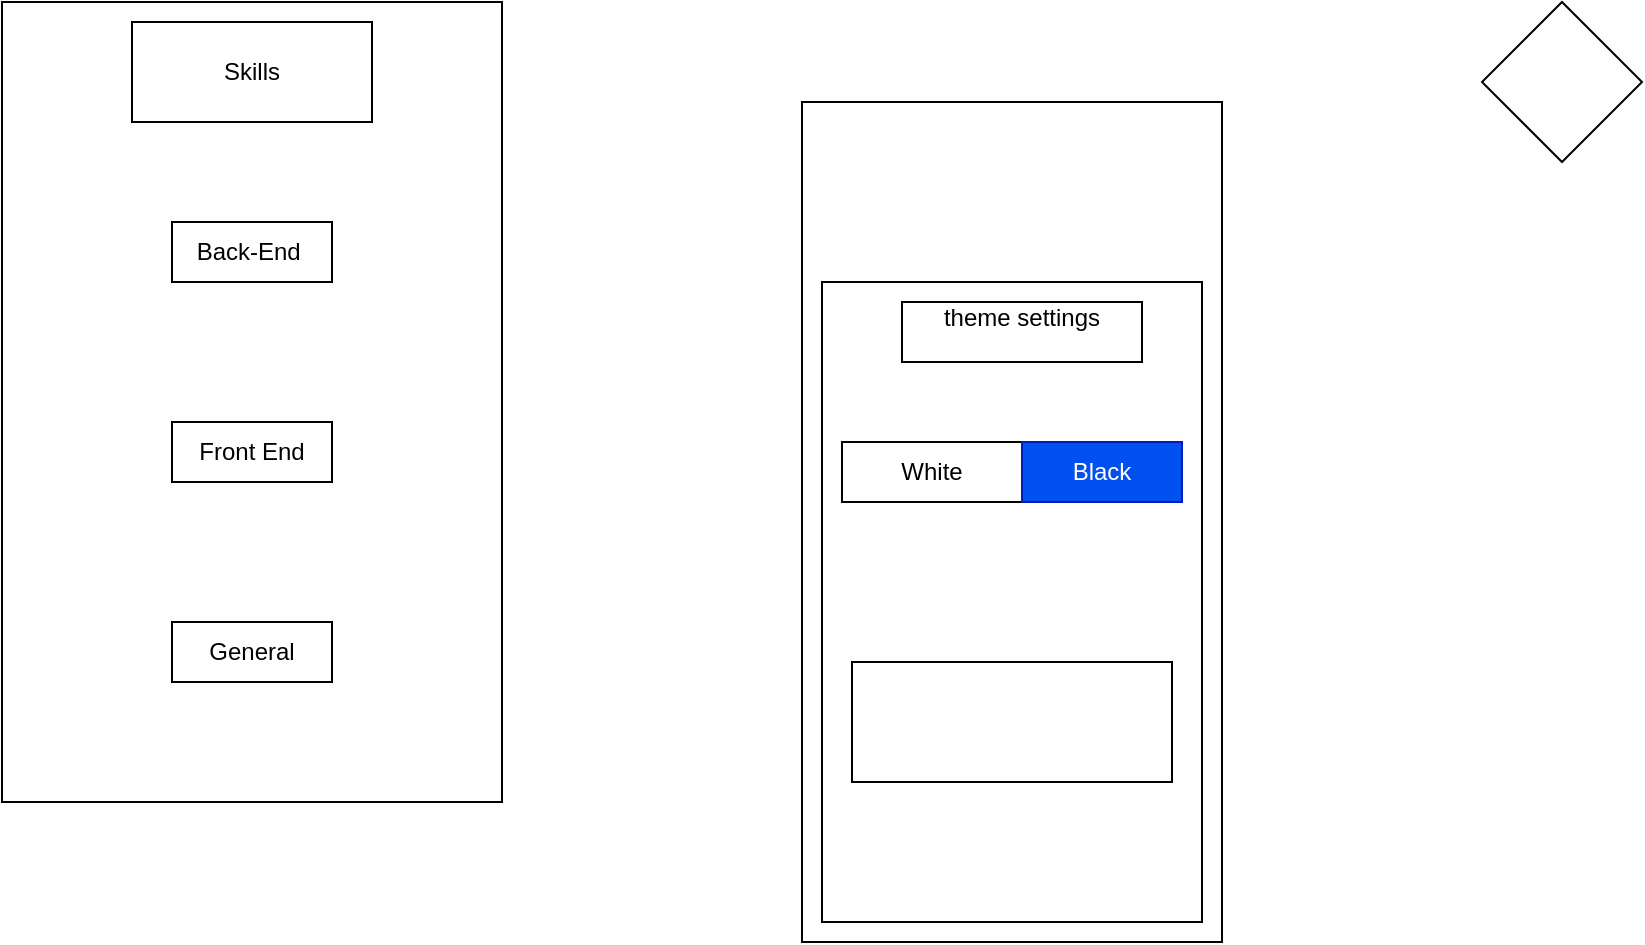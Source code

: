 <mxfile version="26.0.14">
  <diagram name="Page-1" id="8wZgJKjKrU__mTuU6S4J">
    <mxGraphModel dx="1035" dy="522" grid="1" gridSize="10" guides="1" tooltips="1" connect="1" arrows="1" fold="1" page="1" pageScale="1" pageWidth="850" pageHeight="1100" math="0" shadow="0">
      <root>
        <mxCell id="0" />
        <mxCell id="1" parent="0" />
        <mxCell id="8qEUcD1uiPGlTy2jwRuW-1" value="" style="rounded=0;whiteSpace=wrap;html=1;" parent="1" vertex="1">
          <mxGeometry x="280" y="160" width="250" height="400" as="geometry" />
        </mxCell>
        <mxCell id="8qEUcD1uiPGlTy2jwRuW-3" value="Skills" style="rounded=0;whiteSpace=wrap;html=1;" parent="1" vertex="1">
          <mxGeometry x="345" y="170" width="120" height="50" as="geometry" />
        </mxCell>
        <mxCell id="8qEUcD1uiPGlTy2jwRuW-4" value="Back-End&amp;nbsp;" style="rounded=0;whiteSpace=wrap;html=1;" parent="1" vertex="1">
          <mxGeometry x="365" y="270" width="80" height="30" as="geometry" />
        </mxCell>
        <mxCell id="8qEUcD1uiPGlTy2jwRuW-5" value="Front End" style="rounded=0;whiteSpace=wrap;html=1;" parent="1" vertex="1">
          <mxGeometry x="365" y="370" width="80" height="30" as="geometry" />
        </mxCell>
        <mxCell id="8qEUcD1uiPGlTy2jwRuW-6" value="General" style="rounded=0;whiteSpace=wrap;html=1;" parent="1" vertex="1">
          <mxGeometry x="365" y="470" width="80" height="30" as="geometry" />
        </mxCell>
        <mxCell id="GoiQTDRKkJal-jOKLqsW-1" value="" style="rounded=0;whiteSpace=wrap;html=1;" parent="1" vertex="1">
          <mxGeometry x="680" y="210" width="210" height="420" as="geometry" />
        </mxCell>
        <mxCell id="GoiQTDRKkJal-jOKLqsW-2" value="" style="rounded=0;whiteSpace=wrap;html=1;" parent="1" vertex="1">
          <mxGeometry x="690" y="300" width="190" height="320" as="geometry" />
        </mxCell>
        <mxCell id="GoiQTDRKkJal-jOKLqsW-3" value="theme settings&lt;div&gt;&lt;br&gt;&lt;/div&gt;" style="rounded=0;whiteSpace=wrap;html=1;" parent="1" vertex="1">
          <mxGeometry x="730" y="310" width="120" height="30" as="geometry" />
        </mxCell>
        <mxCell id="GoiQTDRKkJal-jOKLqsW-5" value="White" style="rounded=0;whiteSpace=wrap;html=1;" parent="1" vertex="1">
          <mxGeometry x="700" y="380" width="90" height="30" as="geometry" />
        </mxCell>
        <mxCell id="GoiQTDRKkJal-jOKLqsW-6" value="Black" style="rounded=0;whiteSpace=wrap;html=1;fillColor=light-dark(#0050EF,#FFFFFF);fontColor=#ffffff;strokeColor=#001DBC;" parent="1" vertex="1">
          <mxGeometry x="790" y="380" width="80" height="30" as="geometry" />
        </mxCell>
        <mxCell id="GoiQTDRKkJal-jOKLqsW-7" value="" style="rhombus;whiteSpace=wrap;html=1;direction=south;" parent="1" vertex="1">
          <mxGeometry x="1020" y="160" width="80" height="80" as="geometry" />
        </mxCell>
        <mxCell id="kY4nXy9lkfmoU8iHETZc-1" value="" style="rounded=0;whiteSpace=wrap;html=1;" vertex="1" parent="1">
          <mxGeometry x="705" y="490" width="160" height="60" as="geometry" />
        </mxCell>
      </root>
    </mxGraphModel>
  </diagram>
</mxfile>
